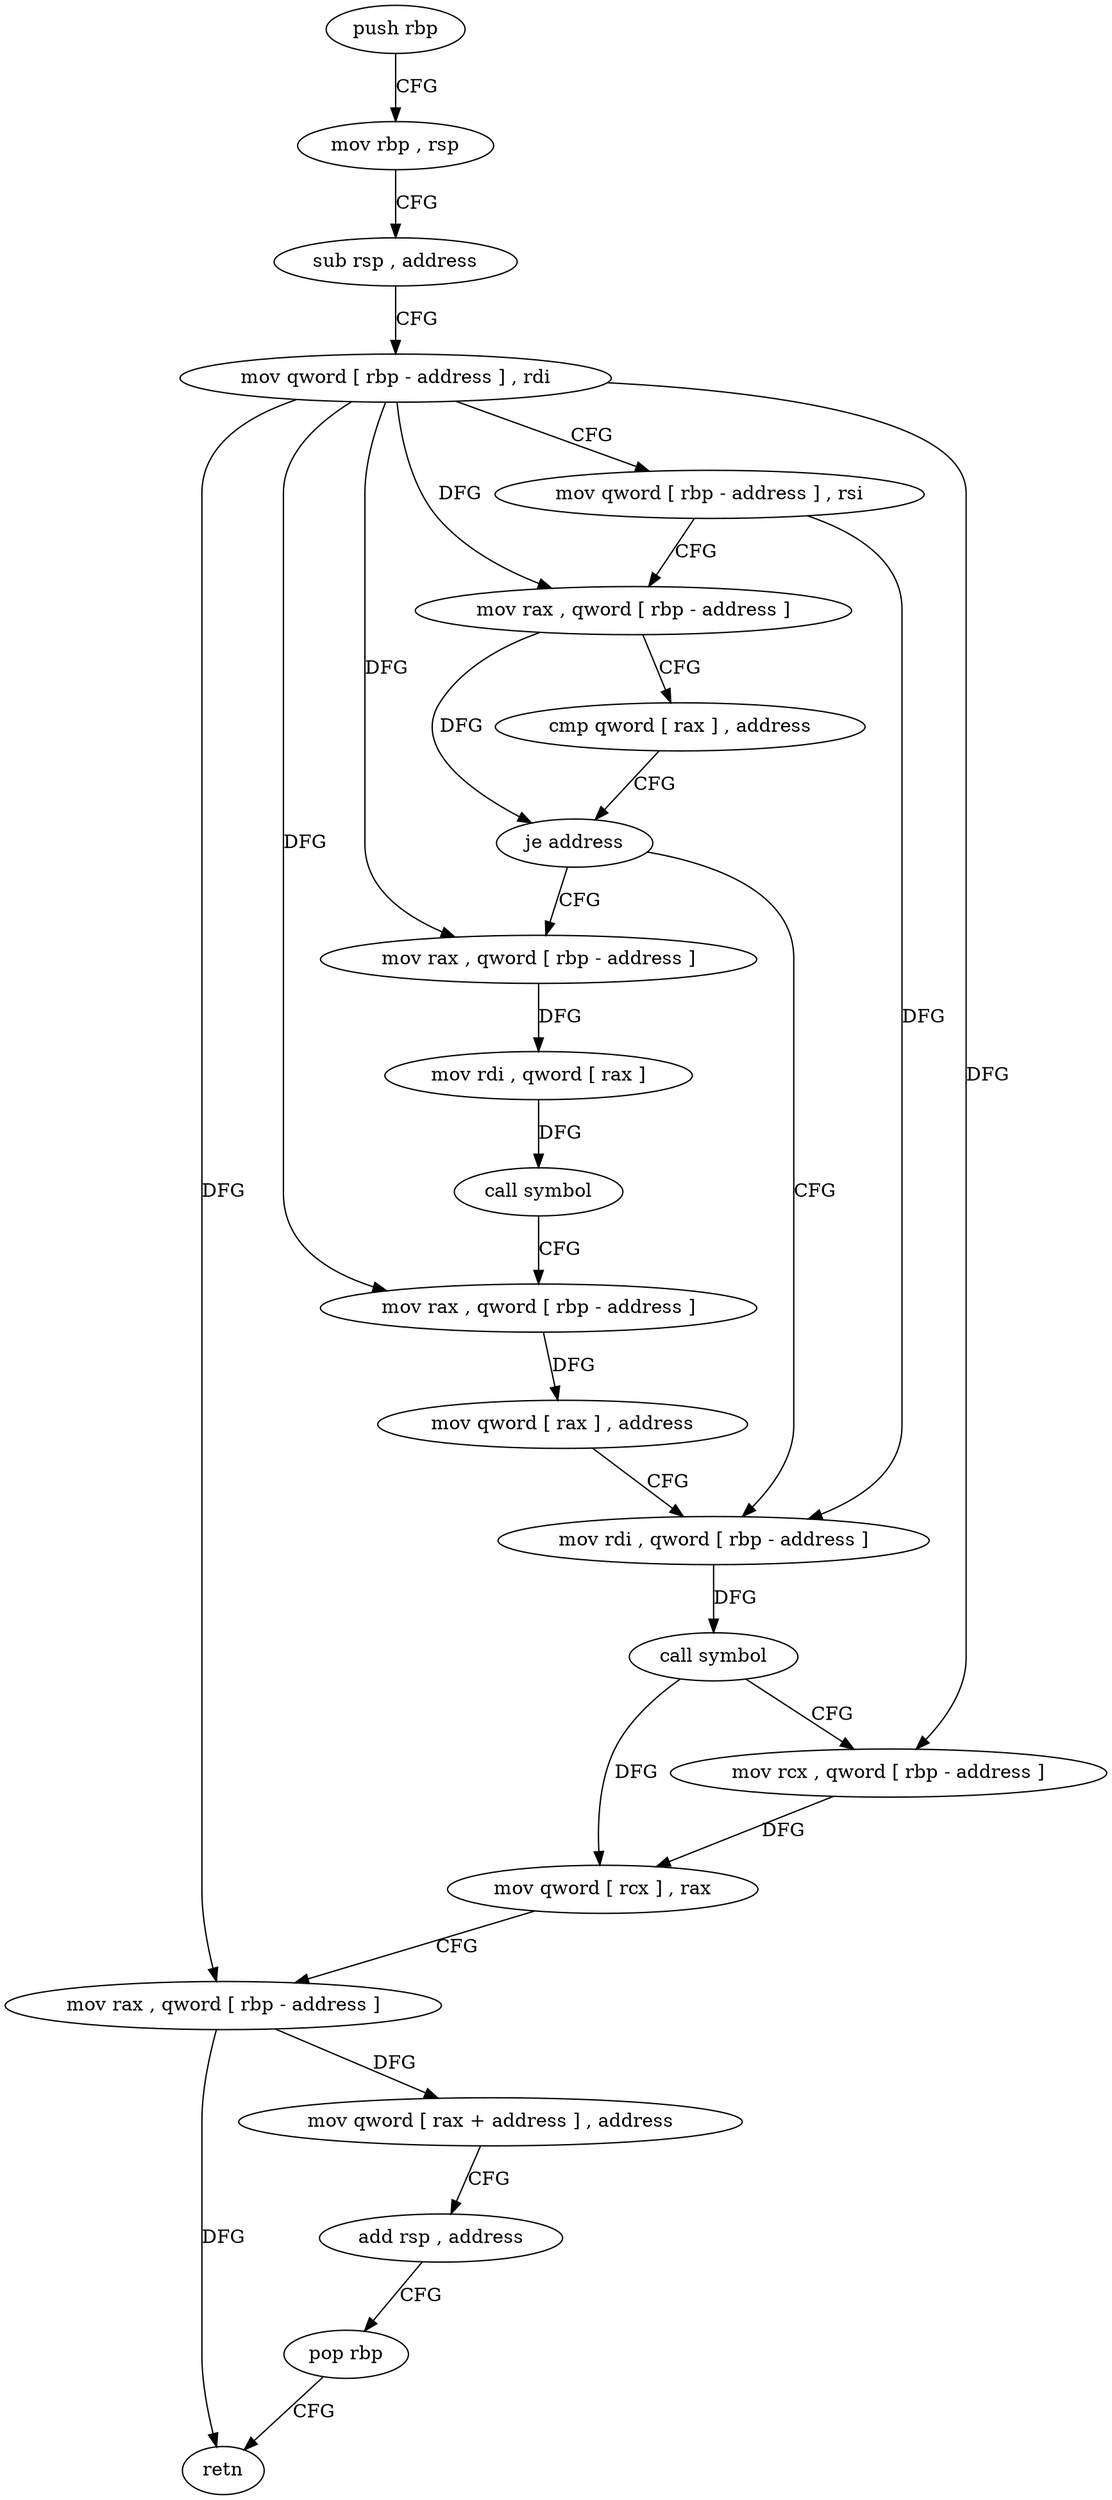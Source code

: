 digraph "func" {
"137488" [label = "push rbp" ]
"137489" [label = "mov rbp , rsp" ]
"137492" [label = "sub rsp , address" ]
"137496" [label = "mov qword [ rbp - address ] , rdi" ]
"137500" [label = "mov qword [ rbp - address ] , rsi" ]
"137504" [label = "mov rax , qword [ rbp - address ]" ]
"137508" [label = "cmp qword [ rax ] , address" ]
"137512" [label = "je address" ]
"137541" [label = "mov rdi , qword [ rbp - address ]" ]
"137518" [label = "mov rax , qword [ rbp - address ]" ]
"137545" [label = "call symbol" ]
"137550" [label = "mov rcx , qword [ rbp - address ]" ]
"137554" [label = "mov qword [ rcx ] , rax" ]
"137557" [label = "mov rax , qword [ rbp - address ]" ]
"137561" [label = "mov qword [ rax + address ] , address" ]
"137569" [label = "add rsp , address" ]
"137573" [label = "pop rbp" ]
"137574" [label = "retn" ]
"137522" [label = "mov rdi , qword [ rax ]" ]
"137525" [label = "call symbol" ]
"137530" [label = "mov rax , qword [ rbp - address ]" ]
"137534" [label = "mov qword [ rax ] , address" ]
"137488" -> "137489" [ label = "CFG" ]
"137489" -> "137492" [ label = "CFG" ]
"137492" -> "137496" [ label = "CFG" ]
"137496" -> "137500" [ label = "CFG" ]
"137496" -> "137504" [ label = "DFG" ]
"137496" -> "137550" [ label = "DFG" ]
"137496" -> "137557" [ label = "DFG" ]
"137496" -> "137518" [ label = "DFG" ]
"137496" -> "137530" [ label = "DFG" ]
"137500" -> "137504" [ label = "CFG" ]
"137500" -> "137541" [ label = "DFG" ]
"137504" -> "137508" [ label = "CFG" ]
"137504" -> "137512" [ label = "DFG" ]
"137508" -> "137512" [ label = "CFG" ]
"137512" -> "137541" [ label = "CFG" ]
"137512" -> "137518" [ label = "CFG" ]
"137541" -> "137545" [ label = "DFG" ]
"137518" -> "137522" [ label = "DFG" ]
"137545" -> "137550" [ label = "CFG" ]
"137545" -> "137554" [ label = "DFG" ]
"137550" -> "137554" [ label = "DFG" ]
"137554" -> "137557" [ label = "CFG" ]
"137557" -> "137561" [ label = "DFG" ]
"137557" -> "137574" [ label = "DFG" ]
"137561" -> "137569" [ label = "CFG" ]
"137569" -> "137573" [ label = "CFG" ]
"137573" -> "137574" [ label = "CFG" ]
"137522" -> "137525" [ label = "DFG" ]
"137525" -> "137530" [ label = "CFG" ]
"137530" -> "137534" [ label = "DFG" ]
"137534" -> "137541" [ label = "CFG" ]
}
